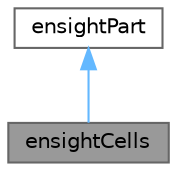 digraph "ensightCells"
{
 // LATEX_PDF_SIZE
  bgcolor="transparent";
  edge [fontname=Helvetica,fontsize=10,labelfontname=Helvetica,labelfontsize=10];
  node [fontname=Helvetica,fontsize=10,shape=box,height=0.2,width=0.4];
  Node1 [id="Node000001",label="ensightCells",height=0.2,width=0.4,color="gray40", fillcolor="grey60", style="filled", fontcolor="black",tooltip="Sorting/classification of cells (3D) into corresponding ensight element types."];
  Node2 -> Node1 [id="edge1_Node000001_Node000002",dir="back",color="steelblue1",style="solid",tooltip=" "];
  Node2 [id="Node000002",label="ensightPart",height=0.2,width=0.4,color="gray40", fillcolor="white", style="filled",URL="$classFoam_1_1ensightPart.html",tooltip="Base class for ensightCells, ensightFaces, ensightOutputSurfaces."];
}
